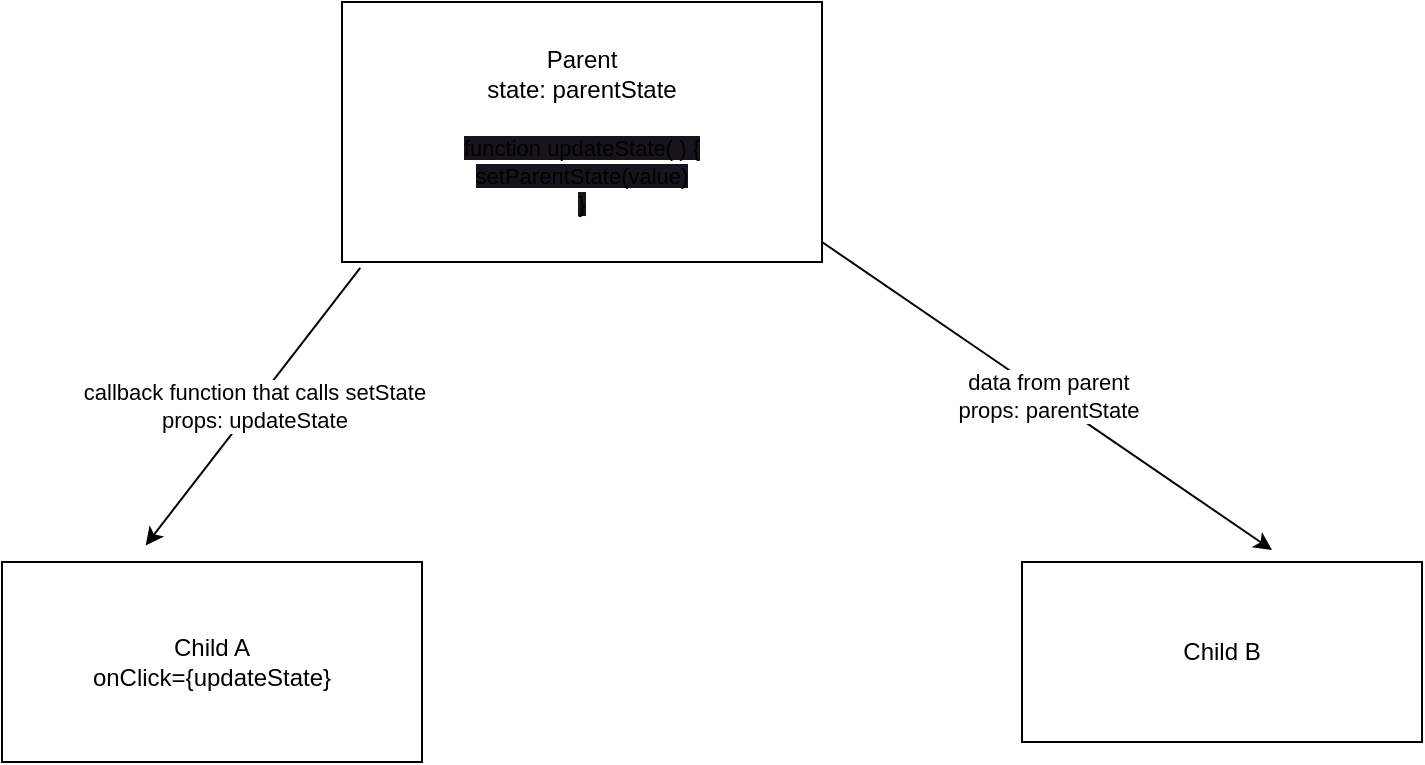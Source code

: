 <mxfile>
    <diagram id="xBMz8oEFLdkjrW7Th8Jx" name="Page-1">
        <mxGraphModel dx="1036" dy="518" grid="1" gridSize="10" guides="1" tooltips="1" connect="1" arrows="1" fold="1" page="1" pageScale="1" pageWidth="850" pageHeight="1100" math="0" shadow="0">
            <root>
                <mxCell id="0"/>
                <mxCell id="1" parent="0"/>
                <mxCell id="2" value="Parent&lt;br&gt;state: parentState&lt;br&gt;&lt;br&gt;&lt;span style=&quot;font-size: 11px; background-color: rgb(24, 20, 29);&quot;&gt;function updateState( ) {&lt;/span&gt;&lt;br style=&quot;font-size: 11px;&quot;&gt;&lt;span style=&quot;font-size: 11px; background-color: rgb(24, 20, 29);&quot;&gt;setParentState(value)&lt;/span&gt;&lt;br style=&quot;font-size: 11px;&quot;&gt;&lt;span style=&quot;font-size: 11px; background-color: rgb(24, 20, 29);&quot;&gt;}&lt;/span&gt;" style="whiteSpace=wrap;html=1;" vertex="1" parent="1">
                    <mxGeometry x="270" y="60" width="240" height="130" as="geometry"/>
                </mxCell>
                <mxCell id="3" value="Child A&lt;br&gt;onClick={updateState}" style="whiteSpace=wrap;html=1;" vertex="1" parent="1">
                    <mxGeometry x="100" y="340" width="210" height="100" as="geometry"/>
                </mxCell>
                <mxCell id="4" value="Child B" style="whiteSpace=wrap;html=1;" vertex="1" parent="1">
                    <mxGeometry x="610" y="340" width="200" height="90" as="geometry"/>
                </mxCell>
                <mxCell id="5" value="" style="endArrow=classic;html=1;exitX=0.038;exitY=1.023;exitDx=0;exitDy=0;exitPerimeter=0;entryX=0.342;entryY=-0.083;entryDx=0;entryDy=0;entryPerimeter=0;" edge="1" parent="1" source="2" target="3">
                    <mxGeometry relative="1" as="geometry">
                        <mxPoint x="420" y="260" as="sourcePoint"/>
                        <mxPoint x="520" y="260" as="targetPoint"/>
                    </mxGeometry>
                </mxCell>
                <mxCell id="6" value="callback function that calls setState&lt;br&gt;props: updateState" style="edgeLabel;resizable=0;html=1;align=center;verticalAlign=middle;" connectable="0" vertex="1" parent="5">
                    <mxGeometry relative="1" as="geometry"/>
                </mxCell>
                <mxCell id="7" value="" style="endArrow=classic;html=1;entryX=0.625;entryY=-0.067;entryDx=0;entryDy=0;entryPerimeter=0;" edge="1" parent="1" target="4">
                    <mxGeometry relative="1" as="geometry">
                        <mxPoint x="510" y="180" as="sourcePoint"/>
                        <mxPoint x="610" y="180" as="targetPoint"/>
                    </mxGeometry>
                </mxCell>
                <mxCell id="8" value="data from parent&lt;br&gt;props: parentState" style="edgeLabel;resizable=0;html=1;align=center;verticalAlign=middle;" connectable="0" vertex="1" parent="7">
                    <mxGeometry relative="1" as="geometry"/>
                </mxCell>
            </root>
        </mxGraphModel>
    </diagram>
</mxfile>